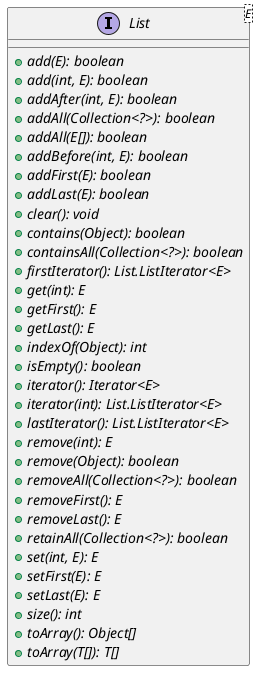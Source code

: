@startuml

    interface List<E> {
        {abstract} +add(E): boolean
        {abstract} +add(int, E): boolean
        {abstract} +addAfter(int, E): boolean
        {abstract} +addAll(Collection<?>): boolean
        {abstract} +addAll(E[]): boolean
        {abstract} +addBefore(int, E): boolean
        {abstract} +addFirst(E): boolean
        {abstract} +addLast(E): boolean
        {abstract} +clear(): void
        {abstract} +contains(Object): boolean
        {abstract} +containsAll(Collection<?>): boolean
        {abstract} +firstIterator(): List.ListIterator<E>
        {abstract} +get(int): E
        {abstract} +getFirst(): E
        {abstract} +getLast(): E
        {abstract} +indexOf(Object): int
        {abstract} +isEmpty(): boolean
        {abstract} +iterator(): Iterator<E>
        {abstract} +iterator(int): List.ListIterator<E>
        {abstract} +lastIterator(): List.ListIterator<E>
        {abstract} +remove(int): E
        {abstract} +remove(Object): boolean
        {abstract} +removeAll(Collection<?>): boolean
        {abstract} +removeFirst(): E
        {abstract} +removeLast(): E
        {abstract} +retainAll(Collection<?>): boolean
        {abstract} +set(int, E): E
        {abstract} +setFirst(E): E
        {abstract} +setLast(E): E
        {abstract} +size(): int
        {abstract} +toArray(): Object[]
        {abstract} +toArray(T[]): T[]
    }

@enduml
